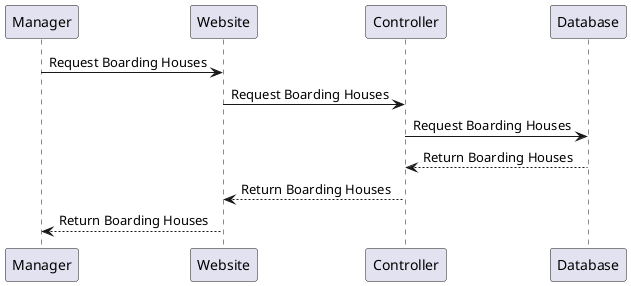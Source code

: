 @startuml

Manager -> Website: Request Boarding Houses
Website -> Controller: Request Boarding Houses
Controller -> Database: Request Boarding Houses
Controller <-- Database: Return Boarding Houses
Website <-- Controller: Return Boarding Houses
Manager <-- Website: Return Boarding Houses

@enduml
